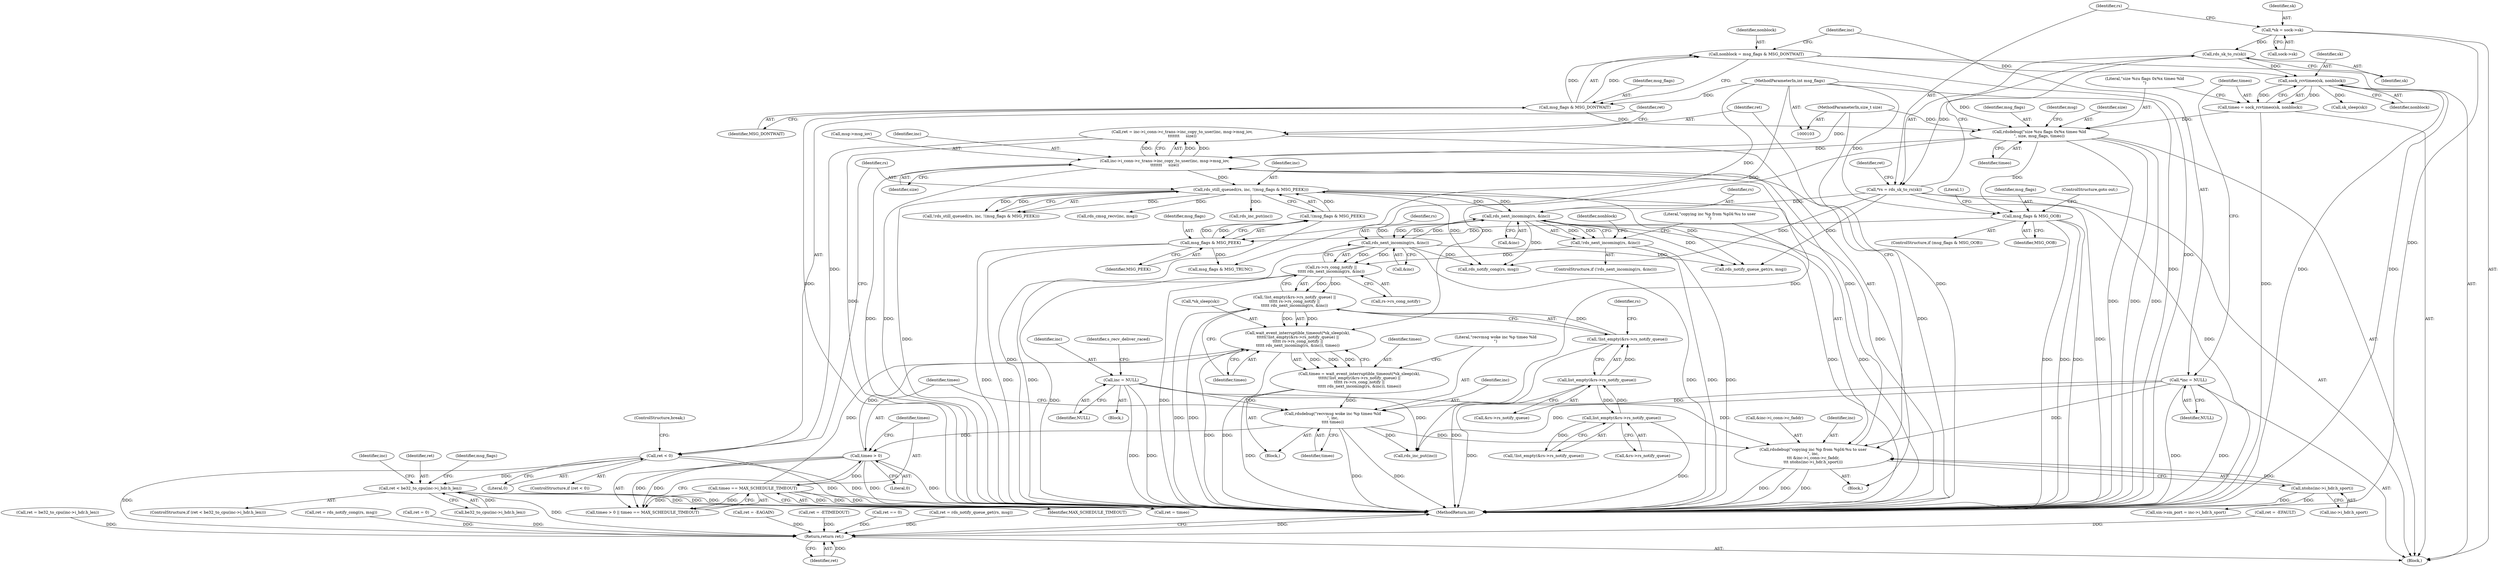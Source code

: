 digraph "0_linux_06b6a1cf6e776426766298d055bb3991957d90a7@API" {
"1000262" [label="(Call,ret = inc->i_conn->c_trans->inc_copy_to_user(inc, msg->msg_iov,\n\t\t\t\t\t\t\t     size))"];
"1000264" [label="(Call,inc->i_conn->c_trans->inc_copy_to_user(inc, msg->msg_iov,\n\t\t\t\t\t\t\t     size))"];
"1000247" [label="(Call,rdsdebug(\"copying inc %p from %pI4:%u to user\n\", inc,\n\t\t\t &inc->i_conn->c_faddr,\n\t\t\t ntohs(inc->i_hdr.h_sport)))"];
"1000134" [label="(Call,*inc = NULL)"];
"1000287" [label="(Call,inc = NULL)"];
"1000222" [label="(Call,rdsdebug(\"recvmsg woke inc %p timeo %ld\n\", inc,\n\t\t\t\t timeo))"];
"1000200" [label="(Call,timeo = wait_event_interruptible_timeout(*sk_sleep(sk),\n\t\t\t\t\t(!list_empty(&rs->rs_notify_queue) ||\n\t\t\t\t\t rs->rs_cong_notify ||\n\t\t\t\t\t rds_next_incoming(rs, &inc)), timeo))"];
"1000202" [label="(Call,wait_event_interruptible_timeout(*sk_sleep(sk),\n\t\t\t\t\t(!list_empty(&rs->rs_notify_queue) ||\n\t\t\t\t\t rs->rs_cong_notify ||\n\t\t\t\t\t rds_next_incoming(rs, &inc)), timeo))"];
"1000206" [label="(Call,!list_empty(&rs->rs_notify_queue) ||\n\t\t\t\t\t rs->rs_cong_notify ||\n\t\t\t\t\t rds_next_incoming(rs, &inc))"];
"1000207" [label="(Call,!list_empty(&rs->rs_notify_queue))"];
"1000208" [label="(Call,list_empty(&rs->rs_notify_queue))"];
"1000162" [label="(Call,list_empty(&rs->rs_notify_queue))"];
"1000213" [label="(Call,rs->rs_cong_notify ||\n\t\t\t\t\t rds_next_incoming(rs, &inc))"];
"1000217" [label="(Call,rds_next_incoming(rs, &inc))"];
"1000187" [label="(Call,rds_next_incoming(rs, &inc))"];
"1000117" [label="(Call,*rs = rds_sk_to_rs(sk))"];
"1000119" [label="(Call,rds_sk_to_rs(sk))"];
"1000111" [label="(Call,*sk = sock->sk)"];
"1000277" [label="(Call,rds_still_queued(rs, inc, !(msg_flags & MSG_PEEK)))"];
"1000280" [label="(Call,!(msg_flags & MSG_PEEK))"];
"1000281" [label="(Call,msg_flags & MSG_PEEK)"];
"1000153" [label="(Call,msg_flags & MSG_OOB)"];
"1000142" [label="(Call,rdsdebug(\"size %zu flags 0x%x timeo %ld\n\", size, msg_flags, timeo))"];
"1000107" [label="(MethodParameterIn,size_t size)"];
"1000129" [label="(Call,msg_flags & MSG_DONTWAIT)"];
"1000108" [label="(MethodParameterIn,int msg_flags)"];
"1000137" [label="(Call,timeo = sock_rcvtimeo(sk, nonblock))"];
"1000139" [label="(Call,sock_rcvtimeo(sk, nonblock))"];
"1000127" [label="(Call,nonblock = msg_flags & MSG_DONTWAIT)"];
"1000186" [label="(Call,!rds_next_incoming(rs, &inc))"];
"1000228" [label="(Call,timeo > 0)"];
"1000231" [label="(Call,timeo == MAX_SCHEDULE_TIMEOUT)"];
"1000256" [label="(Call,ntohs(inc->i_hdr.h_sport))"];
"1000271" [label="(Call,ret < 0)"];
"1000294" [label="(Call,ret < be32_to_cpu(inc->i_hdr.h_len))"];
"1000387" [label="(Return,return ret;)"];
"1000195" [label="(Call,ret = -EAGAIN)"];
"1000204" [label="(Call,sk_sleep(sk))"];
"1000225" [label="(Identifier,timeo)"];
"1000276" [label="(Call,!rds_still_queued(rs, inc, !(msg_flags & MSG_PEEK)))"];
"1000281" [label="(Call,msg_flags & MSG_PEEK)"];
"1000113" [label="(Call,sock->sk)"];
"1000270" [label="(ControlStructure,if (ret < 0))"];
"1000130" [label="(Identifier,msg_flags)"];
"1000162" [label="(Call,list_empty(&rs->rs_notify_queue))"];
"1000248" [label="(Literal,\"copying inc %p from %pI4:%u to user\n\")"];
"1000242" [label="(Call,ret = -ETIMEDOUT)"];
"1000271" [label="(Call,ret < 0)"];
"1000219" [label="(Call,&inc)"];
"1000215" [label="(Identifier,rs)"];
"1000131" [label="(Identifier,MSG_DONTWAIT)"];
"1000137" [label="(Call,timeo = sock_rcvtimeo(sk, nonblock))"];
"1000263" [label="(Identifier,ret)"];
"1000280" [label="(Call,!(msg_flags & MSG_PEEK))"];
"1000388" [label="(Identifier,ret)"];
"1000188" [label="(Identifier,rs)"];
"1000181" [label="(Call,rds_notify_cong(rs, msg))"];
"1000321" [label="(Call,rds_cmsg_recv(inc, msg))"];
"1000262" [label="(Call,ret = inc->i_conn->c_trans->inc_copy_to_user(inc, msg->msg_iov,\n\t\t\t\t\t\t\t     size))"];
"1000256" [label="(Call,ntohs(inc->i_hdr.h_sport))"];
"1000384" [label="(Call,rds_inc_put(inc))"];
"1000285" [label="(Call,rds_inc_put(inc))"];
"1000224" [label="(Identifier,inc)"];
"1000154" [label="(Identifier,msg_flags)"];
"1000152" [label="(ControlStructure,if (msg_flags & MSG_OOB))"];
"1000387" [label="(Return,return ret;)"];
"1000207" [label="(Call,!list_empty(&rs->rs_notify_queue))"];
"1000222" [label="(Call,rdsdebug(\"recvmsg woke inc %p timeo %ld\n\", inc,\n\t\t\t\t timeo))"];
"1000279" [label="(Identifier,inc)"];
"1000247" [label="(Call,rdsdebug(\"copying inc %p from %pI4:%u to user\n\", inc,\n\t\t\t &inc->i_conn->c_faddr,\n\t\t\t ntohs(inc->i_hdr.h_sport)))"];
"1000289" [label="(Identifier,NULL)"];
"1000193" [label="(Identifier,nonblock)"];
"1000107" [label="(MethodParameterIn,size_t size)"];
"1000239" [label="(Call,ret == 0)"];
"1000145" [label="(Identifier,msg_flags)"];
"1000146" [label="(Identifier,timeo)"];
"1000168" [label="(Call,ret = rds_notify_queue_get(rs, msg))"];
"1000161" [label="(Call,!list_empty(&rs->rs_notify_queue))"];
"1000304" [label="(Call,msg_flags & MSG_TRUNC)"];
"1000156" [label="(ControlStructure,goto out;)"];
"1000111" [label="(Call,*sk = sock->sk)"];
"1000269" [label="(Identifier,size)"];
"1000227" [label="(Call,timeo > 0 || timeo == MAX_SCHEDULE_TIMEOUT)"];
"1000273" [label="(Literal,0)"];
"1000149" [label="(Identifier,msg)"];
"1000139" [label="(Call,sock_rcvtimeo(sk, nonblock))"];
"1000163" [label="(Call,&rs->rs_notify_queue)"];
"1000155" [label="(Identifier,MSG_OOB)"];
"1000108" [label="(MethodParameterIn,int msg_flags)"];
"1000250" [label="(Call,&inc->i_conn->c_faddr)"];
"1000203" [label="(Call,*sk_sleep(sk))"];
"1000191" [label="(Block,)"];
"1000295" [label="(Identifier,ret)"];
"1000278" [label="(Identifier,rs)"];
"1000206" [label="(Call,!list_empty(&rs->rs_notify_queue) ||\n\t\t\t\t\t rs->rs_cong_notify ||\n\t\t\t\t\t rds_next_incoming(rs, &inc))"];
"1000153" [label="(Call,msg_flags & MSG_OOB)"];
"1000228" [label="(Call,timeo > 0)"];
"1000277" [label="(Call,rds_still_queued(rs, inc, !(msg_flags & MSG_PEEK)))"];
"1000230" [label="(Literal,0)"];
"1000187" [label="(Call,rds_next_incoming(rs, &inc))"];
"1000124" [label="(Identifier,ret)"];
"1000233" [label="(Identifier,MAX_SCHEDULE_TIMEOUT)"];
"1000294" [label="(Call,ret < be32_to_cpu(inc->i_hdr.h_len))"];
"1000282" [label="(Identifier,msg_flags)"];
"1000158" [label="(Literal,1)"];
"1000305" [label="(Identifier,msg_flags)"];
"1000232" [label="(Identifier,timeo)"];
"1000112" [label="(Identifier,sk)"];
"1000218" [label="(Identifier,rs)"];
"1000274" [label="(ControlStructure,break;)"];
"1000221" [label="(Identifier,timeo)"];
"1000140" [label="(Identifier,sk)"];
"1000266" [label="(Call,msg->msg_iov)"];
"1000235" [label="(Call,ret = timeo)"];
"1000325" [label="(Call,ret = -EFAULT)"];
"1000129" [label="(Call,msg_flags & MSG_DONTWAIT)"];
"1000135" [label="(Identifier,inc)"];
"1000118" [label="(Identifier,rs)"];
"1000200" [label="(Call,timeo = wait_event_interruptible_timeout(*sk_sleep(sk),\n\t\t\t\t\t(!list_empty(&rs->rs_notify_queue) ||\n\t\t\t\t\t rs->rs_cong_notify ||\n\t\t\t\t\t rds_next_incoming(rs, &inc)), timeo))"];
"1000209" [label="(Call,&rs->rs_notify_queue)"];
"1000214" [label="(Call,rs->rs_cong_notify)"];
"1000136" [label="(Identifier,NULL)"];
"1000307" [label="(Call,ret = be32_to_cpu(inc->i_hdr.h_len))"];
"1000249" [label="(Identifier,inc)"];
"1000119" [label="(Call,rds_sk_to_rs(sk))"];
"1000144" [label="(Identifier,size)"];
"1000120" [label="(Identifier,sk)"];
"1000264" [label="(Call,inc->i_conn->c_trans->inc_copy_to_user(inc, msg->msg_iov,\n\t\t\t\t\t\t\t     size))"];
"1000117" [label="(Call,*rs = rds_sk_to_rs(sk))"];
"1000229" [label="(Identifier,timeo)"];
"1000272" [label="(Identifier,ret)"];
"1000143" [label="(Literal,\"size %zu flags 0x%x timeo %ld\n\")"];
"1000186" [label="(Call,!rds_next_incoming(rs, &inc))"];
"1000389" [label="(MethodReturn,int)"];
"1000170" [label="(Call,rds_notify_queue_get(rs, msg))"];
"1000128" [label="(Identifier,nonblock)"];
"1000293" [label="(ControlStructure,if (ret < be32_to_cpu(inc->i_hdr.h_len)))"];
"1000283" [label="(Identifier,MSG_PEEK)"];
"1000138" [label="(Identifier,timeo)"];
"1000223" [label="(Literal,\"recvmsg woke inc %p timeo %ld\n\")"];
"1000208" [label="(Call,list_empty(&rs->rs_notify_queue))"];
"1000322" [label="(Identifier,inc)"];
"1000185" [label="(ControlStructure,if (!rds_next_incoming(rs, &inc)))"];
"1000179" [label="(Call,ret = rds_notify_cong(rs, msg))"];
"1000296" [label="(Call,be32_to_cpu(inc->i_hdr.h_len))"];
"1000231" [label="(Call,timeo == MAX_SCHEDULE_TIMEOUT)"];
"1000201" [label="(Identifier,timeo)"];
"1000291" [label="(Identifier,s_recv_deliver_raced)"];
"1000265" [label="(Identifier,inc)"];
"1000202" [label="(Call,wait_event_interruptible_timeout(*sk_sleep(sk),\n\t\t\t\t\t(!list_empty(&rs->rs_notify_queue) ||\n\t\t\t\t\t rs->rs_cong_notify ||\n\t\t\t\t\t rds_next_incoming(rs, &inc)), timeo))"];
"1000284" [label="(Block,)"];
"1000142" [label="(Call,rdsdebug(\"size %zu flags 0x%x timeo %ld\n\", size, msg_flags, timeo))"];
"1000159" [label="(Block,)"];
"1000213" [label="(Call,rs->rs_cong_notify ||\n\t\t\t\t\t rds_next_incoming(rs, &inc))"];
"1000109" [label="(Block,)"];
"1000217" [label="(Call,rds_next_incoming(rs, &inc))"];
"1000127" [label="(Call,nonblock = msg_flags & MSG_DONTWAIT)"];
"1000347" [label="(Call,sin->sin_port = inc->i_hdr.h_sport)"];
"1000141" [label="(Identifier,nonblock)"];
"1000123" [label="(Call,ret = 0)"];
"1000257" [label="(Call,inc->i_hdr.h_sport)"];
"1000189" [label="(Call,&inc)"];
"1000287" [label="(Call,inc = NULL)"];
"1000288" [label="(Identifier,inc)"];
"1000134" [label="(Call,*inc = NULL)"];
"1000262" -> "1000159"  [label="AST: "];
"1000262" -> "1000264"  [label="CFG: "];
"1000263" -> "1000262"  [label="AST: "];
"1000264" -> "1000262"  [label="AST: "];
"1000272" -> "1000262"  [label="CFG: "];
"1000262" -> "1000389"  [label="DDG: "];
"1000264" -> "1000262"  [label="DDG: "];
"1000264" -> "1000262"  [label="DDG: "];
"1000264" -> "1000262"  [label="DDG: "];
"1000262" -> "1000271"  [label="DDG: "];
"1000264" -> "1000269"  [label="CFG: "];
"1000265" -> "1000264"  [label="AST: "];
"1000266" -> "1000264"  [label="AST: "];
"1000269" -> "1000264"  [label="AST: "];
"1000264" -> "1000389"  [label="DDG: "];
"1000264" -> "1000389"  [label="DDG: "];
"1000264" -> "1000389"  [label="DDG: "];
"1000247" -> "1000264"  [label="DDG: "];
"1000142" -> "1000264"  [label="DDG: "];
"1000107" -> "1000264"  [label="DDG: "];
"1000264" -> "1000277"  [label="DDG: "];
"1000264" -> "1000384"  [label="DDG: "];
"1000247" -> "1000159"  [label="AST: "];
"1000247" -> "1000256"  [label="CFG: "];
"1000248" -> "1000247"  [label="AST: "];
"1000249" -> "1000247"  [label="AST: "];
"1000250" -> "1000247"  [label="AST: "];
"1000256" -> "1000247"  [label="AST: "];
"1000263" -> "1000247"  [label="CFG: "];
"1000247" -> "1000389"  [label="DDG: "];
"1000247" -> "1000389"  [label="DDG: "];
"1000247" -> "1000389"  [label="DDG: "];
"1000134" -> "1000247"  [label="DDG: "];
"1000287" -> "1000247"  [label="DDG: "];
"1000222" -> "1000247"  [label="DDG: "];
"1000256" -> "1000247"  [label="DDG: "];
"1000134" -> "1000109"  [label="AST: "];
"1000134" -> "1000136"  [label="CFG: "];
"1000135" -> "1000134"  [label="AST: "];
"1000136" -> "1000134"  [label="AST: "];
"1000138" -> "1000134"  [label="CFG: "];
"1000134" -> "1000389"  [label="DDG: "];
"1000134" -> "1000389"  [label="DDG: "];
"1000134" -> "1000222"  [label="DDG: "];
"1000134" -> "1000384"  [label="DDG: "];
"1000287" -> "1000284"  [label="AST: "];
"1000287" -> "1000289"  [label="CFG: "];
"1000288" -> "1000287"  [label="AST: "];
"1000289" -> "1000287"  [label="AST: "];
"1000291" -> "1000287"  [label="CFG: "];
"1000287" -> "1000389"  [label="DDG: "];
"1000287" -> "1000389"  [label="DDG: "];
"1000287" -> "1000222"  [label="DDG: "];
"1000287" -> "1000384"  [label="DDG: "];
"1000222" -> "1000191"  [label="AST: "];
"1000222" -> "1000225"  [label="CFG: "];
"1000223" -> "1000222"  [label="AST: "];
"1000224" -> "1000222"  [label="AST: "];
"1000225" -> "1000222"  [label="AST: "];
"1000229" -> "1000222"  [label="CFG: "];
"1000222" -> "1000389"  [label="DDG: "];
"1000222" -> "1000389"  [label="DDG: "];
"1000200" -> "1000222"  [label="DDG: "];
"1000222" -> "1000228"  [label="DDG: "];
"1000222" -> "1000384"  [label="DDG: "];
"1000200" -> "1000191"  [label="AST: "];
"1000200" -> "1000202"  [label="CFG: "];
"1000201" -> "1000200"  [label="AST: "];
"1000202" -> "1000200"  [label="AST: "];
"1000223" -> "1000200"  [label="CFG: "];
"1000200" -> "1000389"  [label="DDG: "];
"1000202" -> "1000200"  [label="DDG: "];
"1000202" -> "1000200"  [label="DDG: "];
"1000202" -> "1000200"  [label="DDG: "];
"1000202" -> "1000221"  [label="CFG: "];
"1000203" -> "1000202"  [label="AST: "];
"1000206" -> "1000202"  [label="AST: "];
"1000221" -> "1000202"  [label="AST: "];
"1000202" -> "1000389"  [label="DDG: "];
"1000202" -> "1000389"  [label="DDG: "];
"1000206" -> "1000202"  [label="DDG: "];
"1000206" -> "1000202"  [label="DDG: "];
"1000228" -> "1000202"  [label="DDG: "];
"1000231" -> "1000202"  [label="DDG: "];
"1000142" -> "1000202"  [label="DDG: "];
"1000206" -> "1000207"  [label="CFG: "];
"1000206" -> "1000213"  [label="CFG: "];
"1000207" -> "1000206"  [label="AST: "];
"1000213" -> "1000206"  [label="AST: "];
"1000221" -> "1000206"  [label="CFG: "];
"1000206" -> "1000389"  [label="DDG: "];
"1000206" -> "1000389"  [label="DDG: "];
"1000207" -> "1000206"  [label="DDG: "];
"1000213" -> "1000206"  [label="DDG: "];
"1000213" -> "1000206"  [label="DDG: "];
"1000207" -> "1000208"  [label="CFG: "];
"1000208" -> "1000207"  [label="AST: "];
"1000215" -> "1000207"  [label="CFG: "];
"1000207" -> "1000389"  [label="DDG: "];
"1000208" -> "1000207"  [label="DDG: "];
"1000208" -> "1000209"  [label="CFG: "];
"1000209" -> "1000208"  [label="AST: "];
"1000208" -> "1000389"  [label="DDG: "];
"1000208" -> "1000162"  [label="DDG: "];
"1000162" -> "1000208"  [label="DDG: "];
"1000162" -> "1000161"  [label="AST: "];
"1000162" -> "1000163"  [label="CFG: "];
"1000163" -> "1000162"  [label="AST: "];
"1000161" -> "1000162"  [label="CFG: "];
"1000162" -> "1000389"  [label="DDG: "];
"1000162" -> "1000161"  [label="DDG: "];
"1000213" -> "1000214"  [label="CFG: "];
"1000213" -> "1000217"  [label="CFG: "];
"1000214" -> "1000213"  [label="AST: "];
"1000217" -> "1000213"  [label="AST: "];
"1000213" -> "1000389"  [label="DDG: "];
"1000213" -> "1000389"  [label="DDG: "];
"1000217" -> "1000213"  [label="DDG: "];
"1000217" -> "1000213"  [label="DDG: "];
"1000186" -> "1000213"  [label="DDG: "];
"1000217" -> "1000219"  [label="CFG: "];
"1000218" -> "1000217"  [label="AST: "];
"1000219" -> "1000217"  [label="AST: "];
"1000217" -> "1000389"  [label="DDG: "];
"1000217" -> "1000389"  [label="DDG: "];
"1000217" -> "1000170"  [label="DDG: "];
"1000217" -> "1000181"  [label="DDG: "];
"1000217" -> "1000187"  [label="DDG: "];
"1000217" -> "1000187"  [label="DDG: "];
"1000187" -> "1000217"  [label="DDG: "];
"1000187" -> "1000217"  [label="DDG: "];
"1000187" -> "1000186"  [label="AST: "];
"1000187" -> "1000189"  [label="CFG: "];
"1000188" -> "1000187"  [label="AST: "];
"1000189" -> "1000187"  [label="AST: "];
"1000186" -> "1000187"  [label="CFG: "];
"1000187" -> "1000389"  [label="DDG: "];
"1000187" -> "1000389"  [label="DDG: "];
"1000187" -> "1000170"  [label="DDG: "];
"1000187" -> "1000181"  [label="DDG: "];
"1000187" -> "1000186"  [label="DDG: "];
"1000187" -> "1000186"  [label="DDG: "];
"1000117" -> "1000187"  [label="DDG: "];
"1000277" -> "1000187"  [label="DDG: "];
"1000187" -> "1000277"  [label="DDG: "];
"1000117" -> "1000109"  [label="AST: "];
"1000117" -> "1000119"  [label="CFG: "];
"1000118" -> "1000117"  [label="AST: "];
"1000119" -> "1000117"  [label="AST: "];
"1000124" -> "1000117"  [label="CFG: "];
"1000117" -> "1000389"  [label="DDG: "];
"1000117" -> "1000389"  [label="DDG: "];
"1000119" -> "1000117"  [label="DDG: "];
"1000117" -> "1000170"  [label="DDG: "];
"1000117" -> "1000181"  [label="DDG: "];
"1000119" -> "1000120"  [label="CFG: "];
"1000120" -> "1000119"  [label="AST: "];
"1000111" -> "1000119"  [label="DDG: "];
"1000119" -> "1000139"  [label="DDG: "];
"1000111" -> "1000109"  [label="AST: "];
"1000111" -> "1000113"  [label="CFG: "];
"1000112" -> "1000111"  [label="AST: "];
"1000113" -> "1000111"  [label="AST: "];
"1000118" -> "1000111"  [label="CFG: "];
"1000111" -> "1000389"  [label="DDG: "];
"1000277" -> "1000276"  [label="AST: "];
"1000277" -> "1000280"  [label="CFG: "];
"1000278" -> "1000277"  [label="AST: "];
"1000279" -> "1000277"  [label="AST: "];
"1000280" -> "1000277"  [label="AST: "];
"1000276" -> "1000277"  [label="CFG: "];
"1000277" -> "1000389"  [label="DDG: "];
"1000277" -> "1000389"  [label="DDG: "];
"1000277" -> "1000170"  [label="DDG: "];
"1000277" -> "1000181"  [label="DDG: "];
"1000277" -> "1000276"  [label="DDG: "];
"1000277" -> "1000276"  [label="DDG: "];
"1000277" -> "1000276"  [label="DDG: "];
"1000280" -> "1000277"  [label="DDG: "];
"1000277" -> "1000285"  [label="DDG: "];
"1000277" -> "1000321"  [label="DDG: "];
"1000280" -> "1000281"  [label="CFG: "];
"1000281" -> "1000280"  [label="AST: "];
"1000280" -> "1000389"  [label="DDG: "];
"1000281" -> "1000280"  [label="DDG: "];
"1000281" -> "1000280"  [label="DDG: "];
"1000281" -> "1000283"  [label="CFG: "];
"1000282" -> "1000281"  [label="AST: "];
"1000283" -> "1000281"  [label="AST: "];
"1000281" -> "1000389"  [label="DDG: "];
"1000281" -> "1000389"  [label="DDG: "];
"1000153" -> "1000281"  [label="DDG: "];
"1000108" -> "1000281"  [label="DDG: "];
"1000281" -> "1000304"  [label="DDG: "];
"1000153" -> "1000152"  [label="AST: "];
"1000153" -> "1000155"  [label="CFG: "];
"1000154" -> "1000153"  [label="AST: "];
"1000155" -> "1000153"  [label="AST: "];
"1000156" -> "1000153"  [label="CFG: "];
"1000158" -> "1000153"  [label="CFG: "];
"1000153" -> "1000389"  [label="DDG: "];
"1000153" -> "1000389"  [label="DDG: "];
"1000153" -> "1000389"  [label="DDG: "];
"1000142" -> "1000153"  [label="DDG: "];
"1000108" -> "1000153"  [label="DDG: "];
"1000142" -> "1000109"  [label="AST: "];
"1000142" -> "1000146"  [label="CFG: "];
"1000143" -> "1000142"  [label="AST: "];
"1000144" -> "1000142"  [label="AST: "];
"1000145" -> "1000142"  [label="AST: "];
"1000146" -> "1000142"  [label="AST: "];
"1000149" -> "1000142"  [label="CFG: "];
"1000142" -> "1000389"  [label="DDG: "];
"1000142" -> "1000389"  [label="DDG: "];
"1000142" -> "1000389"  [label="DDG: "];
"1000107" -> "1000142"  [label="DDG: "];
"1000129" -> "1000142"  [label="DDG: "];
"1000108" -> "1000142"  [label="DDG: "];
"1000137" -> "1000142"  [label="DDG: "];
"1000107" -> "1000103"  [label="AST: "];
"1000107" -> "1000389"  [label="DDG: "];
"1000129" -> "1000127"  [label="AST: "];
"1000129" -> "1000131"  [label="CFG: "];
"1000130" -> "1000129"  [label="AST: "];
"1000131" -> "1000129"  [label="AST: "];
"1000127" -> "1000129"  [label="CFG: "];
"1000129" -> "1000389"  [label="DDG: "];
"1000129" -> "1000127"  [label="DDG: "];
"1000129" -> "1000127"  [label="DDG: "];
"1000108" -> "1000129"  [label="DDG: "];
"1000108" -> "1000103"  [label="AST: "];
"1000108" -> "1000389"  [label="DDG: "];
"1000108" -> "1000304"  [label="DDG: "];
"1000137" -> "1000109"  [label="AST: "];
"1000137" -> "1000139"  [label="CFG: "];
"1000138" -> "1000137"  [label="AST: "];
"1000139" -> "1000137"  [label="AST: "];
"1000143" -> "1000137"  [label="CFG: "];
"1000137" -> "1000389"  [label="DDG: "];
"1000139" -> "1000137"  [label="DDG: "];
"1000139" -> "1000137"  [label="DDG: "];
"1000139" -> "1000141"  [label="CFG: "];
"1000140" -> "1000139"  [label="AST: "];
"1000141" -> "1000139"  [label="AST: "];
"1000139" -> "1000389"  [label="DDG: "];
"1000139" -> "1000389"  [label="DDG: "];
"1000127" -> "1000139"  [label="DDG: "];
"1000139" -> "1000204"  [label="DDG: "];
"1000127" -> "1000109"  [label="AST: "];
"1000128" -> "1000127"  [label="AST: "];
"1000135" -> "1000127"  [label="CFG: "];
"1000127" -> "1000389"  [label="DDG: "];
"1000186" -> "1000185"  [label="AST: "];
"1000193" -> "1000186"  [label="CFG: "];
"1000248" -> "1000186"  [label="CFG: "];
"1000186" -> "1000389"  [label="DDG: "];
"1000186" -> "1000389"  [label="DDG: "];
"1000228" -> "1000227"  [label="AST: "];
"1000228" -> "1000230"  [label="CFG: "];
"1000229" -> "1000228"  [label="AST: "];
"1000230" -> "1000228"  [label="AST: "];
"1000232" -> "1000228"  [label="CFG: "];
"1000227" -> "1000228"  [label="CFG: "];
"1000228" -> "1000389"  [label="DDG: "];
"1000228" -> "1000227"  [label="DDG: "];
"1000228" -> "1000227"  [label="DDG: "];
"1000228" -> "1000231"  [label="DDG: "];
"1000228" -> "1000235"  [label="DDG: "];
"1000231" -> "1000227"  [label="AST: "];
"1000231" -> "1000233"  [label="CFG: "];
"1000232" -> "1000231"  [label="AST: "];
"1000233" -> "1000231"  [label="AST: "];
"1000227" -> "1000231"  [label="CFG: "];
"1000231" -> "1000389"  [label="DDG: "];
"1000231" -> "1000389"  [label="DDG: "];
"1000231" -> "1000227"  [label="DDG: "];
"1000231" -> "1000227"  [label="DDG: "];
"1000231" -> "1000235"  [label="DDG: "];
"1000256" -> "1000257"  [label="CFG: "];
"1000257" -> "1000256"  [label="AST: "];
"1000256" -> "1000389"  [label="DDG: "];
"1000256" -> "1000347"  [label="DDG: "];
"1000271" -> "1000270"  [label="AST: "];
"1000271" -> "1000273"  [label="CFG: "];
"1000272" -> "1000271"  [label="AST: "];
"1000273" -> "1000271"  [label="AST: "];
"1000274" -> "1000271"  [label="CFG: "];
"1000278" -> "1000271"  [label="CFG: "];
"1000271" -> "1000389"  [label="DDG: "];
"1000271" -> "1000389"  [label="DDG: "];
"1000271" -> "1000294"  [label="DDG: "];
"1000271" -> "1000387"  [label="DDG: "];
"1000294" -> "1000293"  [label="AST: "];
"1000294" -> "1000296"  [label="CFG: "];
"1000295" -> "1000294"  [label="AST: "];
"1000296" -> "1000294"  [label="AST: "];
"1000305" -> "1000294"  [label="CFG: "];
"1000322" -> "1000294"  [label="CFG: "];
"1000294" -> "1000389"  [label="DDG: "];
"1000294" -> "1000389"  [label="DDG: "];
"1000294" -> "1000389"  [label="DDG: "];
"1000296" -> "1000294"  [label="DDG: "];
"1000294" -> "1000387"  [label="DDG: "];
"1000387" -> "1000109"  [label="AST: "];
"1000387" -> "1000388"  [label="CFG: "];
"1000388" -> "1000387"  [label="AST: "];
"1000389" -> "1000387"  [label="CFG: "];
"1000387" -> "1000389"  [label="DDG: "];
"1000388" -> "1000387"  [label="DDG: "];
"1000325" -> "1000387"  [label="DDG: "];
"1000168" -> "1000387"  [label="DDG: "];
"1000239" -> "1000387"  [label="DDG: "];
"1000179" -> "1000387"  [label="DDG: "];
"1000242" -> "1000387"  [label="DDG: "];
"1000123" -> "1000387"  [label="DDG: "];
"1000307" -> "1000387"  [label="DDG: "];
"1000195" -> "1000387"  [label="DDG: "];
}
